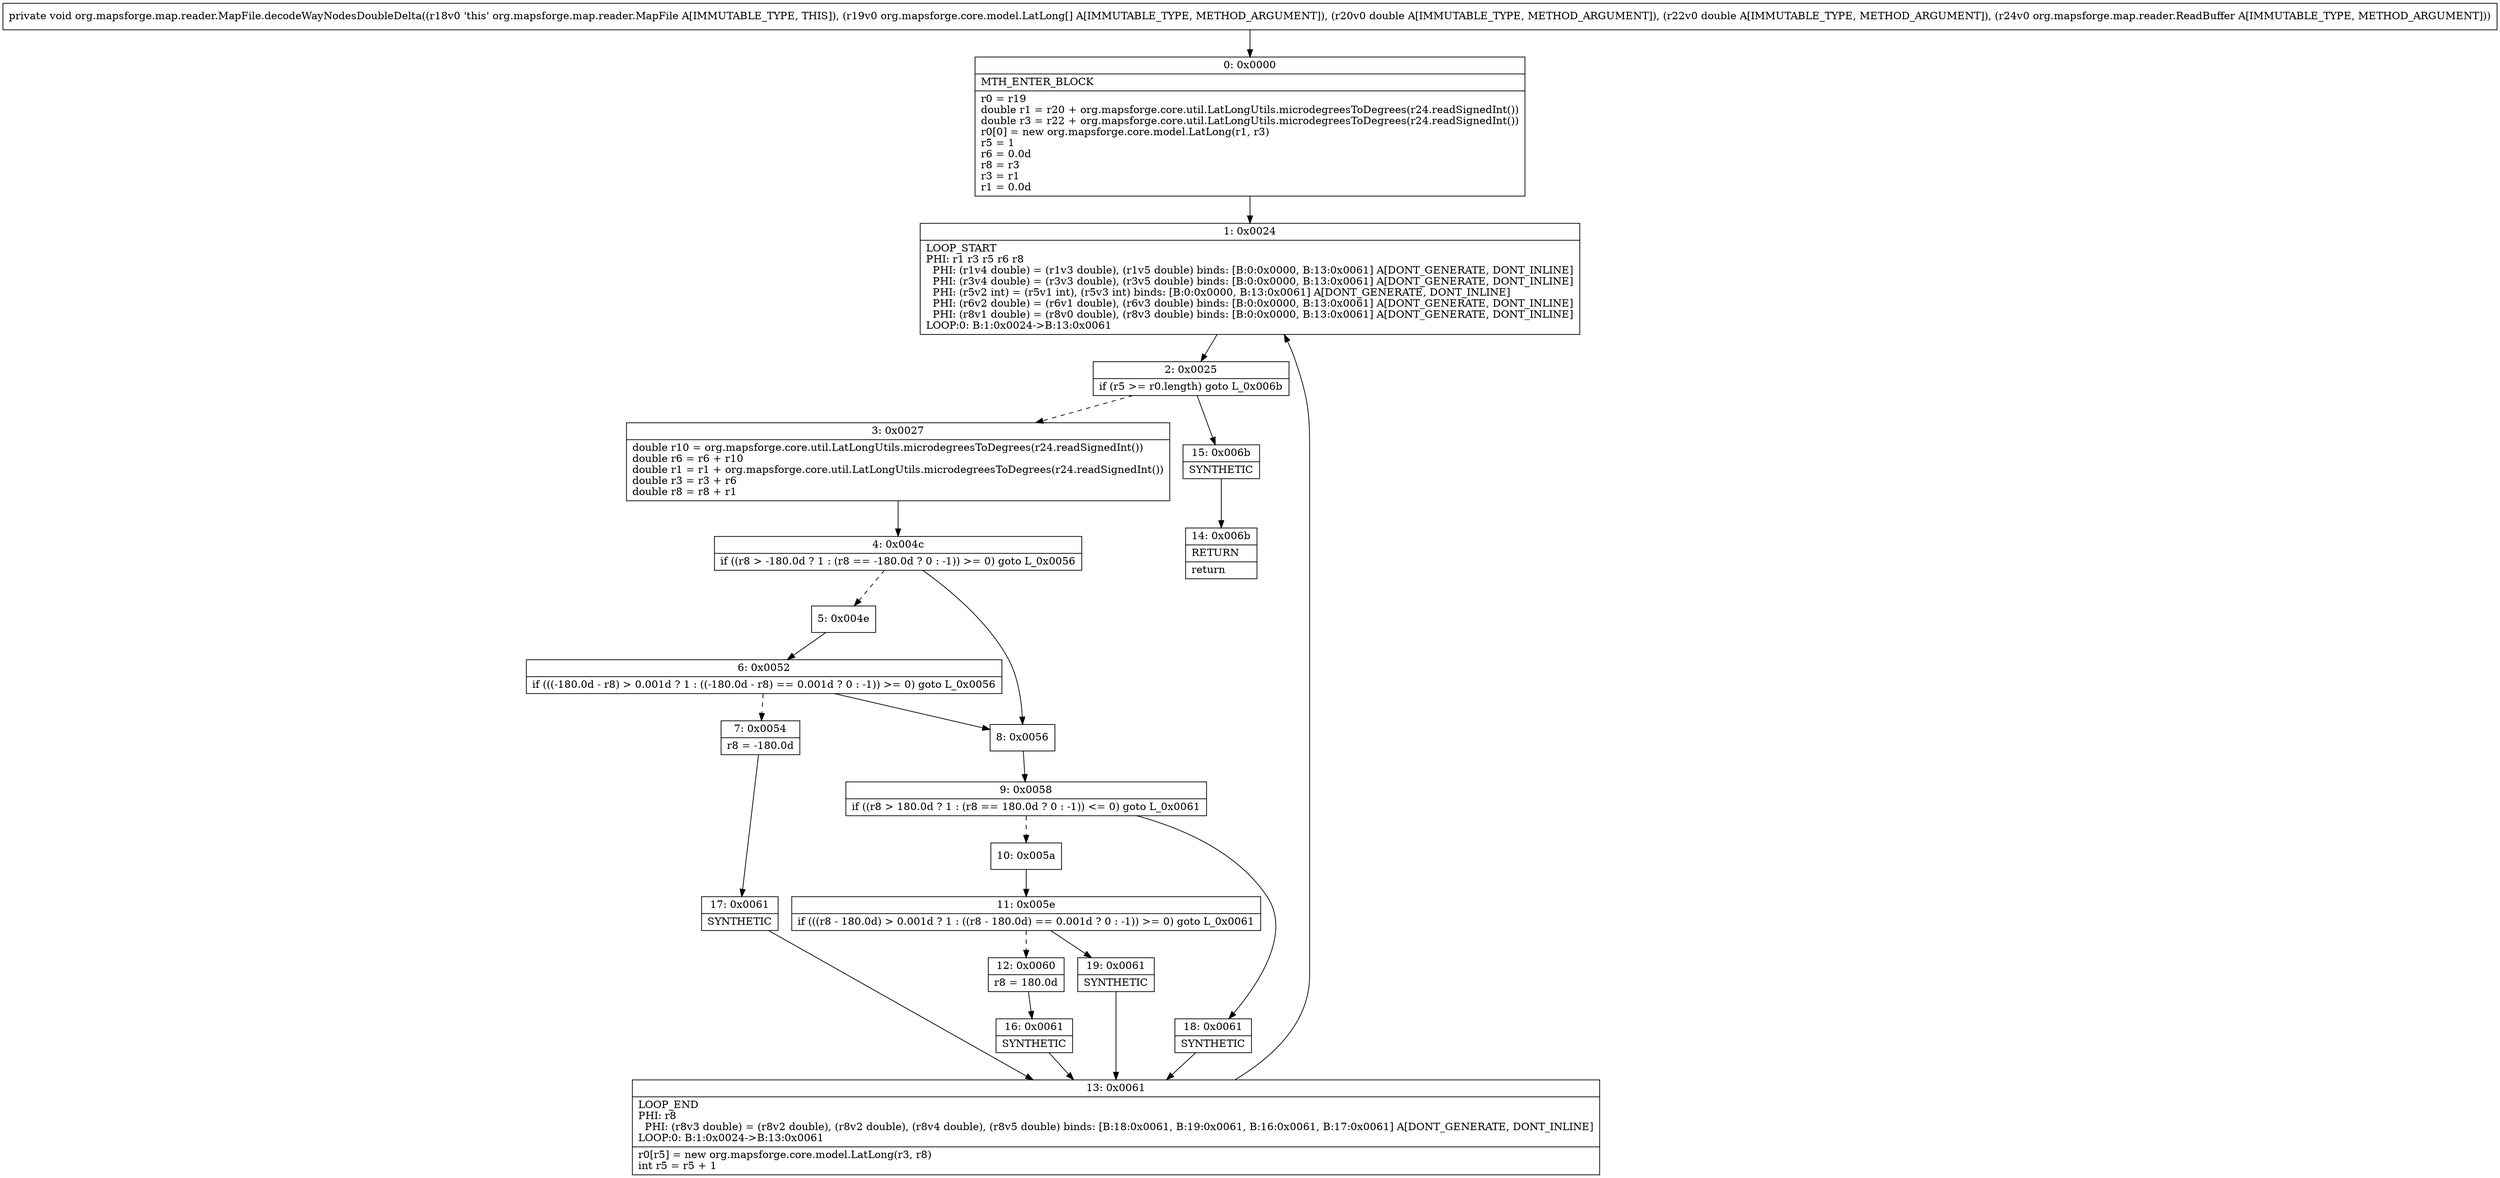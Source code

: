 digraph "CFG fororg.mapsforge.map.reader.MapFile.decodeWayNodesDoubleDelta([Lorg\/mapsforge\/core\/model\/LatLong;DDLorg\/mapsforge\/map\/reader\/ReadBuffer;)V" {
Node_0 [shape=record,label="{0\:\ 0x0000|MTH_ENTER_BLOCK\l|r0 = r19\ldouble r1 = r20 + org.mapsforge.core.util.LatLongUtils.microdegreesToDegrees(r24.readSignedInt())\ldouble r3 = r22 + org.mapsforge.core.util.LatLongUtils.microdegreesToDegrees(r24.readSignedInt())\lr0[0] = new org.mapsforge.core.model.LatLong(r1, r3)\lr5 = 1\lr6 = 0.0d\lr8 = r3\lr3 = r1\lr1 = 0.0d\l}"];
Node_1 [shape=record,label="{1\:\ 0x0024|LOOP_START\lPHI: r1 r3 r5 r6 r8 \l  PHI: (r1v4 double) = (r1v3 double), (r1v5 double) binds: [B:0:0x0000, B:13:0x0061] A[DONT_GENERATE, DONT_INLINE]\l  PHI: (r3v4 double) = (r3v3 double), (r3v5 double) binds: [B:0:0x0000, B:13:0x0061] A[DONT_GENERATE, DONT_INLINE]\l  PHI: (r5v2 int) = (r5v1 int), (r5v3 int) binds: [B:0:0x0000, B:13:0x0061] A[DONT_GENERATE, DONT_INLINE]\l  PHI: (r6v2 double) = (r6v1 double), (r6v3 double) binds: [B:0:0x0000, B:13:0x0061] A[DONT_GENERATE, DONT_INLINE]\l  PHI: (r8v1 double) = (r8v0 double), (r8v3 double) binds: [B:0:0x0000, B:13:0x0061] A[DONT_GENERATE, DONT_INLINE]\lLOOP:0: B:1:0x0024\-\>B:13:0x0061\l}"];
Node_2 [shape=record,label="{2\:\ 0x0025|if (r5 \>= r0.length) goto L_0x006b\l}"];
Node_3 [shape=record,label="{3\:\ 0x0027|double r10 = org.mapsforge.core.util.LatLongUtils.microdegreesToDegrees(r24.readSignedInt())\ldouble r6 = r6 + r10\ldouble r1 = r1 + org.mapsforge.core.util.LatLongUtils.microdegreesToDegrees(r24.readSignedInt())\ldouble r3 = r3 + r6\ldouble r8 = r8 + r1\l}"];
Node_4 [shape=record,label="{4\:\ 0x004c|if ((r8 \> \-180.0d ? 1 : (r8 == \-180.0d ? 0 : \-1)) \>= 0) goto L_0x0056\l}"];
Node_5 [shape=record,label="{5\:\ 0x004e}"];
Node_6 [shape=record,label="{6\:\ 0x0052|if (((\-180.0d \- r8) \> 0.001d ? 1 : ((\-180.0d \- r8) == 0.001d ? 0 : \-1)) \>= 0) goto L_0x0056\l}"];
Node_7 [shape=record,label="{7\:\ 0x0054|r8 = \-180.0d\l}"];
Node_8 [shape=record,label="{8\:\ 0x0056}"];
Node_9 [shape=record,label="{9\:\ 0x0058|if ((r8 \> 180.0d ? 1 : (r8 == 180.0d ? 0 : \-1)) \<= 0) goto L_0x0061\l}"];
Node_10 [shape=record,label="{10\:\ 0x005a}"];
Node_11 [shape=record,label="{11\:\ 0x005e|if (((r8 \- 180.0d) \> 0.001d ? 1 : ((r8 \- 180.0d) == 0.001d ? 0 : \-1)) \>= 0) goto L_0x0061\l}"];
Node_12 [shape=record,label="{12\:\ 0x0060|r8 = 180.0d\l}"];
Node_13 [shape=record,label="{13\:\ 0x0061|LOOP_END\lPHI: r8 \l  PHI: (r8v3 double) = (r8v2 double), (r8v2 double), (r8v4 double), (r8v5 double) binds: [B:18:0x0061, B:19:0x0061, B:16:0x0061, B:17:0x0061] A[DONT_GENERATE, DONT_INLINE]\lLOOP:0: B:1:0x0024\-\>B:13:0x0061\l|r0[r5] = new org.mapsforge.core.model.LatLong(r3, r8)\lint r5 = r5 + 1\l}"];
Node_14 [shape=record,label="{14\:\ 0x006b|RETURN\l|return\l}"];
Node_15 [shape=record,label="{15\:\ 0x006b|SYNTHETIC\l}"];
Node_16 [shape=record,label="{16\:\ 0x0061|SYNTHETIC\l}"];
Node_17 [shape=record,label="{17\:\ 0x0061|SYNTHETIC\l}"];
Node_18 [shape=record,label="{18\:\ 0x0061|SYNTHETIC\l}"];
Node_19 [shape=record,label="{19\:\ 0x0061|SYNTHETIC\l}"];
MethodNode[shape=record,label="{private void org.mapsforge.map.reader.MapFile.decodeWayNodesDoubleDelta((r18v0 'this' org.mapsforge.map.reader.MapFile A[IMMUTABLE_TYPE, THIS]), (r19v0 org.mapsforge.core.model.LatLong[] A[IMMUTABLE_TYPE, METHOD_ARGUMENT]), (r20v0 double A[IMMUTABLE_TYPE, METHOD_ARGUMENT]), (r22v0 double A[IMMUTABLE_TYPE, METHOD_ARGUMENT]), (r24v0 org.mapsforge.map.reader.ReadBuffer A[IMMUTABLE_TYPE, METHOD_ARGUMENT])) }"];
MethodNode -> Node_0;
Node_0 -> Node_1;
Node_1 -> Node_2;
Node_2 -> Node_3[style=dashed];
Node_2 -> Node_15;
Node_3 -> Node_4;
Node_4 -> Node_5[style=dashed];
Node_4 -> Node_8;
Node_5 -> Node_6;
Node_6 -> Node_7[style=dashed];
Node_6 -> Node_8;
Node_7 -> Node_17;
Node_8 -> Node_9;
Node_9 -> Node_10[style=dashed];
Node_9 -> Node_18;
Node_10 -> Node_11;
Node_11 -> Node_12[style=dashed];
Node_11 -> Node_19;
Node_12 -> Node_16;
Node_13 -> Node_1;
Node_15 -> Node_14;
Node_16 -> Node_13;
Node_17 -> Node_13;
Node_18 -> Node_13;
Node_19 -> Node_13;
}

